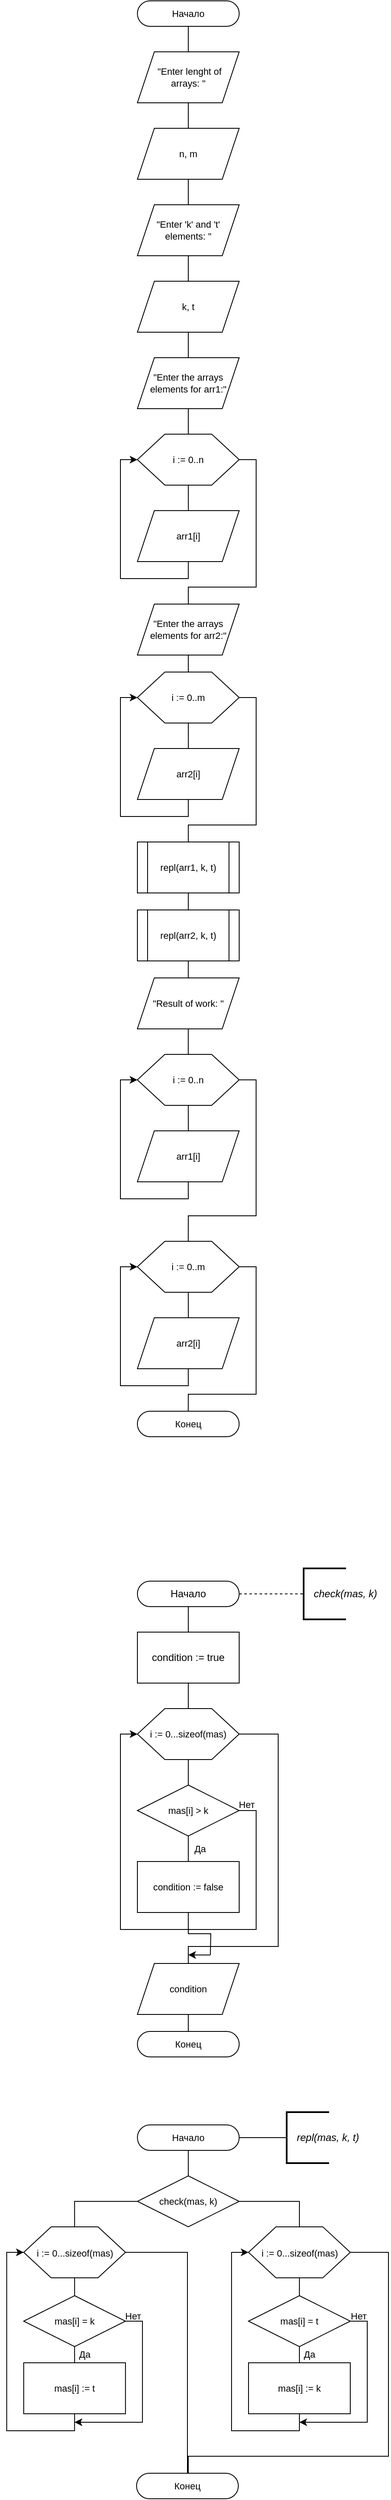 <mxfile version="21.7.5" type="device">
  <diagram name="Страница — 1" id="Ix5shtWMHeWJ00N7MdSp">
    <mxGraphModel dx="4440" dy="924" grid="1" gridSize="10" guides="1" tooltips="1" connect="1" arrows="1" fold="1" page="1" pageScale="1" pageWidth="827" pageHeight="1169" math="0" shadow="0">
      <root>
        <mxCell id="0" />
        <mxCell id="1" parent="0" />
        <mxCell id="z_stcrGyVzl1XkH-hhWS-84" style="edgeStyle=orthogonalEdgeStyle;shape=connector;rounded=0;orthogonalLoop=1;jettySize=auto;html=1;exitX=0.5;exitY=1;exitDx=0;exitDy=0;entryX=0.5;entryY=0;entryDx=0;entryDy=0;labelBackgroundColor=default;strokeColor=default;fontFamily=Helvetica;fontSize=11;fontColor=default;endArrow=none;endFill=0;" parent="1" source="z_stcrGyVzl1XkH-hhWS-82" target="z_stcrGyVzl1XkH-hhWS-83" edge="1">
          <mxGeometry relative="1" as="geometry" />
        </mxCell>
        <mxCell id="z_stcrGyVzl1XkH-hhWS-82" value="Начало" style="rounded=1;whiteSpace=wrap;html=1;arcSize=50;fontFamily=Helvetica;fontSize=11;fontColor=default;" parent="1" vertex="1">
          <mxGeometry x="354" y="1330" width="120" height="30" as="geometry" />
        </mxCell>
        <mxCell id="z_stcrGyVzl1XkH-hhWS-86" style="edgeStyle=orthogonalEdgeStyle;shape=connector;rounded=0;orthogonalLoop=1;jettySize=auto;html=1;exitX=0.5;exitY=1;exitDx=0;exitDy=0;entryX=0.5;entryY=0;entryDx=0;entryDy=0;labelBackgroundColor=default;strokeColor=default;fontFamily=Helvetica;fontSize=11;fontColor=default;endArrow=none;endFill=0;" parent="1" source="z_stcrGyVzl1XkH-hhWS-83" target="z_stcrGyVzl1XkH-hhWS-85" edge="1">
          <mxGeometry relative="1" as="geometry" />
        </mxCell>
        <mxCell id="z_stcrGyVzl1XkH-hhWS-83" value="&quot;Enter lenght of arrays: &quot;&amp;nbsp;" style="shape=parallelogram;perimeter=parallelogramPerimeter;whiteSpace=wrap;html=1;fixedSize=1;fontFamily=Helvetica;fontSize=11;fontColor=default;spacingLeft=15;spacingRight=12;" parent="1" vertex="1">
          <mxGeometry x="354" y="1390" width="120" height="60" as="geometry" />
        </mxCell>
        <mxCell id="z_stcrGyVzl1XkH-hhWS-88" style="edgeStyle=orthogonalEdgeStyle;shape=connector;rounded=0;orthogonalLoop=1;jettySize=auto;html=1;exitX=0.5;exitY=1;exitDx=0;exitDy=0;entryX=0.5;entryY=0;entryDx=0;entryDy=0;labelBackgroundColor=default;strokeColor=default;fontFamily=Helvetica;fontSize=11;fontColor=default;endArrow=none;endFill=0;" parent="1" source="z_stcrGyVzl1XkH-hhWS-85" target="z_stcrGyVzl1XkH-hhWS-87" edge="1">
          <mxGeometry relative="1" as="geometry" />
        </mxCell>
        <mxCell id="z_stcrGyVzl1XkH-hhWS-85" value="n, m" style="shape=parallelogram;perimeter=parallelogramPerimeter;whiteSpace=wrap;html=1;fixedSize=1;fontFamily=Helvetica;fontSize=11;fontColor=default;" parent="1" vertex="1">
          <mxGeometry x="354" y="1480" width="120" height="60" as="geometry" />
        </mxCell>
        <mxCell id="z_stcrGyVzl1XkH-hhWS-90" style="edgeStyle=orthogonalEdgeStyle;shape=connector;rounded=0;orthogonalLoop=1;jettySize=auto;html=1;exitX=0.5;exitY=1;exitDx=0;exitDy=0;entryX=0.5;entryY=0;entryDx=0;entryDy=0;labelBackgroundColor=default;strokeColor=default;fontFamily=Helvetica;fontSize=11;fontColor=default;endArrow=none;endFill=0;" parent="1" source="z_stcrGyVzl1XkH-hhWS-87" target="z_stcrGyVzl1XkH-hhWS-89" edge="1">
          <mxGeometry relative="1" as="geometry" />
        </mxCell>
        <mxCell id="z_stcrGyVzl1XkH-hhWS-87" value="&quot;Enter &#39;k&#39; and &#39;t&#39; elements: &quot;" style="shape=parallelogram;perimeter=parallelogramPerimeter;whiteSpace=wrap;html=1;fixedSize=1;fontFamily=Helvetica;fontSize=11;fontColor=default;" parent="1" vertex="1">
          <mxGeometry x="354" y="1570" width="120" height="60" as="geometry" />
        </mxCell>
        <mxCell id="z_stcrGyVzl1XkH-hhWS-92" style="edgeStyle=orthogonalEdgeStyle;shape=connector;rounded=0;orthogonalLoop=1;jettySize=auto;html=1;exitX=0.5;exitY=1;exitDx=0;exitDy=0;entryX=0.5;entryY=0;entryDx=0;entryDy=0;labelBackgroundColor=default;strokeColor=default;fontFamily=Helvetica;fontSize=11;fontColor=default;endArrow=none;endFill=0;" parent="1" source="z_stcrGyVzl1XkH-hhWS-89" target="z_stcrGyVzl1XkH-hhWS-91" edge="1">
          <mxGeometry relative="1" as="geometry" />
        </mxCell>
        <mxCell id="z_stcrGyVzl1XkH-hhWS-89" value="k, t" style="shape=parallelogram;perimeter=parallelogramPerimeter;whiteSpace=wrap;html=1;fixedSize=1;fontFamily=Helvetica;fontSize=11;fontColor=default;" parent="1" vertex="1">
          <mxGeometry x="354" y="1660" width="120" height="60" as="geometry" />
        </mxCell>
        <mxCell id="z_stcrGyVzl1XkH-hhWS-97" style="edgeStyle=orthogonalEdgeStyle;shape=connector;rounded=0;orthogonalLoop=1;jettySize=auto;html=1;exitX=0.5;exitY=1;exitDx=0;exitDy=0;entryX=0.5;entryY=0;entryDx=0;entryDy=0;labelBackgroundColor=default;strokeColor=default;fontFamily=Helvetica;fontSize=11;fontColor=default;endArrow=none;endFill=0;" parent="1" source="z_stcrGyVzl1XkH-hhWS-91" target="z_stcrGyVzl1XkH-hhWS-95" edge="1">
          <mxGeometry relative="1" as="geometry" />
        </mxCell>
        <mxCell id="z_stcrGyVzl1XkH-hhWS-91" value="&quot;Enter the arrays elements for arr1:&quot;" style="shape=parallelogram;perimeter=parallelogramPerimeter;whiteSpace=wrap;html=1;fixedSize=1;fontFamily=Helvetica;fontSize=11;fontColor=default;" parent="1" vertex="1">
          <mxGeometry x="354" y="1750" width="120" height="60" as="geometry" />
        </mxCell>
        <mxCell id="z_stcrGyVzl1XkH-hhWS-98" style="edgeStyle=orthogonalEdgeStyle;shape=connector;rounded=0;orthogonalLoop=1;jettySize=auto;html=1;exitX=0.5;exitY=1;exitDx=0;exitDy=0;labelBackgroundColor=default;strokeColor=default;fontFamily=Helvetica;fontSize=11;fontColor=default;endArrow=none;endFill=0;" parent="1" source="z_stcrGyVzl1XkH-hhWS-95" edge="1">
          <mxGeometry relative="1" as="geometry">
            <mxPoint x="414.095" y="1930" as="targetPoint" />
          </mxGeometry>
        </mxCell>
        <mxCell id="z_stcrGyVzl1XkH-hhWS-102" style="edgeStyle=orthogonalEdgeStyle;shape=connector;rounded=0;orthogonalLoop=1;jettySize=auto;html=1;exitX=1;exitY=0.5;exitDx=0;exitDy=0;entryX=0.5;entryY=0;entryDx=0;entryDy=0;labelBackgroundColor=default;strokeColor=default;fontFamily=Helvetica;fontSize=11;fontColor=default;endArrow=none;endFill=0;" parent="1" source="z_stcrGyVzl1XkH-hhWS-95" target="z_stcrGyVzl1XkH-hhWS-101" edge="1">
          <mxGeometry relative="1" as="geometry">
            <Array as="points">
              <mxPoint x="494" y="1870" />
              <mxPoint x="494" y="2020" />
              <mxPoint x="414" y="2020" />
            </Array>
          </mxGeometry>
        </mxCell>
        <mxCell id="z_stcrGyVzl1XkH-hhWS-95" value="" style="verticalLabelPosition=bottom;verticalAlign=top;html=1;shape=hexagon;perimeter=hexagonPerimeter2;arcSize=6;size=0.27;fontFamily=Helvetica;fontSize=11;fontColor=default;" parent="1" vertex="1">
          <mxGeometry x="354" y="1840" width="120" height="60" as="geometry" />
        </mxCell>
        <mxCell id="z_stcrGyVzl1XkH-hhWS-96" value="i := 0..n" style="text;html=1;strokeColor=none;fillColor=none;align=center;verticalAlign=middle;whiteSpace=wrap;rounded=0;fontSize=11;fontFamily=Helvetica;fontColor=default;" parent="1" vertex="1">
          <mxGeometry x="384" y="1855" width="60" height="30" as="geometry" />
        </mxCell>
        <mxCell id="z_stcrGyVzl1XkH-hhWS-100" style="edgeStyle=orthogonalEdgeStyle;shape=connector;rounded=0;orthogonalLoop=1;jettySize=auto;html=1;exitX=0.5;exitY=1;exitDx=0;exitDy=0;entryX=0;entryY=0.5;entryDx=0;entryDy=0;labelBackgroundColor=default;strokeColor=default;fontFamily=Helvetica;fontSize=11;fontColor=default;endArrow=classic;endFill=1;" parent="1" source="z_stcrGyVzl1XkH-hhWS-99" target="z_stcrGyVzl1XkH-hhWS-95" edge="1">
          <mxGeometry relative="1" as="geometry" />
        </mxCell>
        <mxCell id="z_stcrGyVzl1XkH-hhWS-99" value="arr1[i]" style="shape=parallelogram;perimeter=parallelogramPerimeter;whiteSpace=wrap;html=1;fixedSize=1;fontFamily=Helvetica;fontSize=11;fontColor=default;" parent="1" vertex="1">
          <mxGeometry x="354" y="1930" width="120" height="60" as="geometry" />
        </mxCell>
        <mxCell id="z_stcrGyVzl1XkH-hhWS-109" style="edgeStyle=orthogonalEdgeStyle;shape=connector;rounded=0;orthogonalLoop=1;jettySize=auto;html=1;exitX=0.5;exitY=1;exitDx=0;exitDy=0;entryX=0.5;entryY=0;entryDx=0;entryDy=0;labelBackgroundColor=default;strokeColor=default;fontFamily=Helvetica;fontSize=11;fontColor=default;endArrow=none;endFill=0;" parent="1" source="z_stcrGyVzl1XkH-hhWS-101" target="z_stcrGyVzl1XkH-hhWS-104" edge="1">
          <mxGeometry relative="1" as="geometry" />
        </mxCell>
        <mxCell id="z_stcrGyVzl1XkH-hhWS-101" value="&quot;Enter the arrays elements for arr2:&quot;" style="shape=parallelogram;perimeter=parallelogramPerimeter;whiteSpace=wrap;html=1;fixedSize=1;fontFamily=Helvetica;fontSize=11;fontColor=default;" parent="1" vertex="1">
          <mxGeometry x="354" y="2040" width="120" height="60" as="geometry" />
        </mxCell>
        <mxCell id="z_stcrGyVzl1XkH-hhWS-103" style="edgeStyle=orthogonalEdgeStyle;shape=connector;rounded=0;orthogonalLoop=1;jettySize=auto;html=1;exitX=0.5;exitY=1;exitDx=0;exitDy=0;labelBackgroundColor=default;strokeColor=default;fontFamily=Helvetica;fontSize=11;fontColor=default;endArrow=none;endFill=0;" parent="1" source="z_stcrGyVzl1XkH-hhWS-104" edge="1">
          <mxGeometry relative="1" as="geometry">
            <mxPoint x="414.095" y="2210" as="targetPoint" />
          </mxGeometry>
        </mxCell>
        <mxCell id="z_stcrGyVzl1XkH-hhWS-111" style="edgeStyle=orthogonalEdgeStyle;shape=connector;rounded=0;orthogonalLoop=1;jettySize=auto;html=1;exitX=1;exitY=0.5;exitDx=0;exitDy=0;entryX=0.5;entryY=0;entryDx=0;entryDy=0;labelBackgroundColor=default;strokeColor=default;fontFamily=Helvetica;fontSize=11;fontColor=default;endArrow=none;endFill=0;" parent="1" source="z_stcrGyVzl1XkH-hhWS-104" target="z_stcrGyVzl1XkH-hhWS-110" edge="1">
          <mxGeometry relative="1" as="geometry">
            <Array as="points">
              <mxPoint x="494" y="2150" />
              <mxPoint x="494" y="2300" />
              <mxPoint x="414" y="2300" />
            </Array>
          </mxGeometry>
        </mxCell>
        <mxCell id="z_stcrGyVzl1XkH-hhWS-104" value="" style="verticalLabelPosition=bottom;verticalAlign=top;html=1;shape=hexagon;perimeter=hexagonPerimeter2;arcSize=6;size=0.27;fontFamily=Helvetica;fontSize=11;fontColor=default;" parent="1" vertex="1">
          <mxGeometry x="354" y="2120" width="120" height="60" as="geometry" />
        </mxCell>
        <mxCell id="z_stcrGyVzl1XkH-hhWS-105" value="i := 0..m" style="text;html=1;strokeColor=none;fillColor=none;align=center;verticalAlign=middle;whiteSpace=wrap;rounded=0;fontSize=11;fontFamily=Helvetica;fontColor=default;" parent="1" vertex="1">
          <mxGeometry x="384" y="2135" width="60" height="30" as="geometry" />
        </mxCell>
        <mxCell id="z_stcrGyVzl1XkH-hhWS-106" style="edgeStyle=orthogonalEdgeStyle;shape=connector;rounded=0;orthogonalLoop=1;jettySize=auto;html=1;exitX=0.5;exitY=1;exitDx=0;exitDy=0;entryX=0;entryY=0.5;entryDx=0;entryDy=0;labelBackgroundColor=default;strokeColor=default;fontFamily=Helvetica;fontSize=11;fontColor=default;endArrow=classic;endFill=1;" parent="1" source="z_stcrGyVzl1XkH-hhWS-107" target="z_stcrGyVzl1XkH-hhWS-104" edge="1">
          <mxGeometry relative="1" as="geometry" />
        </mxCell>
        <mxCell id="z_stcrGyVzl1XkH-hhWS-107" value="arr2[i]" style="shape=parallelogram;perimeter=parallelogramPerimeter;whiteSpace=wrap;html=1;fixedSize=1;fontFamily=Helvetica;fontSize=11;fontColor=default;" parent="1" vertex="1">
          <mxGeometry x="354" y="2210" width="120" height="60" as="geometry" />
        </mxCell>
        <mxCell id="CgERSL1YGSRh4l4_7qoC-62" style="edgeStyle=orthogonalEdgeStyle;shape=connector;rounded=0;orthogonalLoop=1;jettySize=auto;html=1;exitX=0.5;exitY=1;exitDx=0;exitDy=0;entryX=0.5;entryY=0;entryDx=0;entryDy=0;labelBackgroundColor=default;strokeColor=default;fontFamily=Helvetica;fontSize=11;fontColor=default;endArrow=none;endFill=0;" edge="1" parent="1" source="z_stcrGyVzl1XkH-hhWS-110" target="CgERSL1YGSRh4l4_7qoC-61">
          <mxGeometry relative="1" as="geometry" />
        </mxCell>
        <mxCell id="z_stcrGyVzl1XkH-hhWS-110" value="repl(arr1, k, t)" style="shape=process;whiteSpace=wrap;html=1;backgroundOutline=1;fontFamily=Helvetica;fontSize=11;fontColor=default;" parent="1" vertex="1">
          <mxGeometry x="354" y="2320" width="120" height="60" as="geometry" />
        </mxCell>
        <mxCell id="z_stcrGyVzl1XkH-hhWS-133" style="edgeStyle=orthogonalEdgeStyle;shape=connector;rounded=0;orthogonalLoop=1;jettySize=auto;html=1;exitX=0.5;exitY=1;exitDx=0;exitDy=0;entryX=0.5;entryY=0;entryDx=0;entryDy=0;labelBackgroundColor=default;strokeColor=default;fontFamily=Helvetica;fontSize=11;fontColor=default;endArrow=none;endFill=0;" parent="1" source="z_stcrGyVzl1XkH-hhWS-112" target="z_stcrGyVzl1XkH-hhWS-129" edge="1">
          <mxGeometry relative="1" as="geometry" />
        </mxCell>
        <mxCell id="z_stcrGyVzl1XkH-hhWS-112" value="&quot;Result of work: &quot;" style="shape=parallelogram;perimeter=parallelogramPerimeter;whiteSpace=wrap;html=1;fixedSize=1;fontFamily=Helvetica;fontSize=11;fontColor=default;" parent="1" vertex="1">
          <mxGeometry x="353.96" y="2480" width="120" height="60" as="geometry" />
        </mxCell>
        <mxCell id="z_stcrGyVzl1XkH-hhWS-128" style="edgeStyle=orthogonalEdgeStyle;shape=connector;rounded=0;orthogonalLoop=1;jettySize=auto;html=1;exitX=0.5;exitY=1;exitDx=0;exitDy=0;labelBackgroundColor=default;strokeColor=default;fontFamily=Helvetica;fontSize=11;fontColor=default;endArrow=none;endFill=0;" parent="1" source="z_stcrGyVzl1XkH-hhWS-129" edge="1">
          <mxGeometry relative="1" as="geometry">
            <mxPoint x="414.055" y="2660" as="targetPoint" />
          </mxGeometry>
        </mxCell>
        <mxCell id="z_stcrGyVzl1XkH-hhWS-139" style="edgeStyle=orthogonalEdgeStyle;shape=connector;rounded=0;orthogonalLoop=1;jettySize=auto;html=1;exitX=1;exitY=0.5;exitDx=0;exitDy=0;entryX=0.5;entryY=0;entryDx=0;entryDy=0;labelBackgroundColor=default;strokeColor=default;fontFamily=Helvetica;fontSize=11;fontColor=default;endArrow=none;endFill=0;" parent="1" source="z_stcrGyVzl1XkH-hhWS-129" target="z_stcrGyVzl1XkH-hhWS-135" edge="1">
          <mxGeometry relative="1" as="geometry">
            <Array as="points">
              <mxPoint x="493.96" y="2600" />
              <mxPoint x="493.96" y="2760" />
              <mxPoint x="413.96" y="2760" />
            </Array>
          </mxGeometry>
        </mxCell>
        <mxCell id="z_stcrGyVzl1XkH-hhWS-129" value="" style="verticalLabelPosition=bottom;verticalAlign=top;html=1;shape=hexagon;perimeter=hexagonPerimeter2;arcSize=6;size=0.27;fontFamily=Helvetica;fontSize=11;fontColor=default;" parent="1" vertex="1">
          <mxGeometry x="353.96" y="2570" width="120" height="60" as="geometry" />
        </mxCell>
        <mxCell id="z_stcrGyVzl1XkH-hhWS-130" value="i := 0..n" style="text;html=1;strokeColor=none;fillColor=none;align=center;verticalAlign=middle;whiteSpace=wrap;rounded=0;fontSize=11;fontFamily=Helvetica;fontColor=default;" parent="1" vertex="1">
          <mxGeometry x="383.96" y="2585" width="60" height="30" as="geometry" />
        </mxCell>
        <mxCell id="z_stcrGyVzl1XkH-hhWS-131" style="edgeStyle=orthogonalEdgeStyle;shape=connector;rounded=0;orthogonalLoop=1;jettySize=auto;html=1;exitX=0.5;exitY=1;exitDx=0;exitDy=0;entryX=0;entryY=0.5;entryDx=0;entryDy=0;labelBackgroundColor=default;strokeColor=default;fontFamily=Helvetica;fontSize=11;fontColor=default;endArrow=classic;endFill=1;" parent="1" source="z_stcrGyVzl1XkH-hhWS-132" target="z_stcrGyVzl1XkH-hhWS-129" edge="1">
          <mxGeometry relative="1" as="geometry" />
        </mxCell>
        <mxCell id="z_stcrGyVzl1XkH-hhWS-132" value="arr1[i]" style="shape=parallelogram;perimeter=parallelogramPerimeter;whiteSpace=wrap;html=1;fixedSize=1;fontFamily=Helvetica;fontSize=11;fontColor=default;" parent="1" vertex="1">
          <mxGeometry x="353.96" y="2660" width="120" height="60" as="geometry" />
        </mxCell>
        <mxCell id="z_stcrGyVzl1XkH-hhWS-134" style="edgeStyle=orthogonalEdgeStyle;shape=connector;rounded=0;orthogonalLoop=1;jettySize=auto;html=1;exitX=0.5;exitY=1;exitDx=0;exitDy=0;labelBackgroundColor=default;strokeColor=default;fontFamily=Helvetica;fontSize=11;fontColor=default;endArrow=none;endFill=0;" parent="1" source="z_stcrGyVzl1XkH-hhWS-135" edge="1">
          <mxGeometry relative="1" as="geometry">
            <mxPoint x="414.055" y="2880" as="targetPoint" />
          </mxGeometry>
        </mxCell>
        <mxCell id="z_stcrGyVzl1XkH-hhWS-141" style="edgeStyle=orthogonalEdgeStyle;shape=connector;rounded=0;orthogonalLoop=1;jettySize=auto;html=1;exitX=1;exitY=0.5;exitDx=0;exitDy=0;entryX=0.5;entryY=0;entryDx=0;entryDy=0;labelBackgroundColor=default;strokeColor=default;fontFamily=Helvetica;fontSize=11;fontColor=default;endArrow=none;endFill=0;" parent="1" source="z_stcrGyVzl1XkH-hhWS-135" target="z_stcrGyVzl1XkH-hhWS-140" edge="1">
          <mxGeometry relative="1" as="geometry">
            <Array as="points">
              <mxPoint x="493.96" y="2820" />
              <mxPoint x="493.96" y="2970" />
              <mxPoint x="413.96" y="2970" />
            </Array>
          </mxGeometry>
        </mxCell>
        <mxCell id="z_stcrGyVzl1XkH-hhWS-135" value="" style="verticalLabelPosition=bottom;verticalAlign=top;html=1;shape=hexagon;perimeter=hexagonPerimeter2;arcSize=6;size=0.27;fontFamily=Helvetica;fontSize=11;fontColor=default;" parent="1" vertex="1">
          <mxGeometry x="353.96" y="2790" width="120" height="60" as="geometry" />
        </mxCell>
        <mxCell id="z_stcrGyVzl1XkH-hhWS-136" value="i := 0..m" style="text;html=1;strokeColor=none;fillColor=none;align=center;verticalAlign=middle;whiteSpace=wrap;rounded=0;fontSize=11;fontFamily=Helvetica;fontColor=default;" parent="1" vertex="1">
          <mxGeometry x="383.96" y="2805" width="60" height="30" as="geometry" />
        </mxCell>
        <mxCell id="z_stcrGyVzl1XkH-hhWS-137" style="edgeStyle=orthogonalEdgeStyle;shape=connector;rounded=0;orthogonalLoop=1;jettySize=auto;html=1;exitX=0.5;exitY=1;exitDx=0;exitDy=0;entryX=0;entryY=0.5;entryDx=0;entryDy=0;labelBackgroundColor=default;strokeColor=default;fontFamily=Helvetica;fontSize=11;fontColor=default;endArrow=classic;endFill=1;" parent="1" source="z_stcrGyVzl1XkH-hhWS-138" target="z_stcrGyVzl1XkH-hhWS-135" edge="1">
          <mxGeometry relative="1" as="geometry" />
        </mxCell>
        <mxCell id="z_stcrGyVzl1XkH-hhWS-138" value="arr2[i]" style="shape=parallelogram;perimeter=parallelogramPerimeter;whiteSpace=wrap;html=1;fixedSize=1;fontFamily=Helvetica;fontSize=11;fontColor=default;" parent="1" vertex="1">
          <mxGeometry x="353.96" y="2880" width="120" height="60" as="geometry" />
        </mxCell>
        <mxCell id="z_stcrGyVzl1XkH-hhWS-140" value="Конец" style="rounded=1;whiteSpace=wrap;html=1;arcSize=50;fontFamily=Helvetica;fontSize=11;fontColor=default;" parent="1" vertex="1">
          <mxGeometry x="353.96" y="2990" width="120" height="30" as="geometry" />
        </mxCell>
        <mxCell id="CgERSL1YGSRh4l4_7qoC-5" style="edgeStyle=orthogonalEdgeStyle;rounded=0;orthogonalLoop=1;jettySize=auto;html=1;exitX=1;exitY=0.5;exitDx=0;exitDy=0;entryX=0;entryY=0.5;entryDx=0;entryDy=0;entryPerimeter=0;endArrow=none;endFill=0;dashed=1;" edge="1" parent="1" source="CgERSL1YGSRh4l4_7qoC-1" target="CgERSL1YGSRh4l4_7qoC-3">
          <mxGeometry relative="1" as="geometry" />
        </mxCell>
        <mxCell id="CgERSL1YGSRh4l4_7qoC-9" style="edgeStyle=orthogonalEdgeStyle;rounded=0;orthogonalLoop=1;jettySize=auto;html=1;exitX=0.5;exitY=1;exitDx=0;exitDy=0;entryX=0.5;entryY=0;entryDx=0;entryDy=0;endArrow=none;endFill=0;" edge="1" parent="1" source="CgERSL1YGSRh4l4_7qoC-1" target="CgERSL1YGSRh4l4_7qoC-8">
          <mxGeometry relative="1" as="geometry" />
        </mxCell>
        <mxCell id="CgERSL1YGSRh4l4_7qoC-1" value="Начало" style="rounded=1;whiteSpace=wrap;html=1;arcSize=50;" vertex="1" parent="1">
          <mxGeometry x="354" y="3190" width="120" height="30" as="geometry" />
        </mxCell>
        <mxCell id="CgERSL1YGSRh4l4_7qoC-3" value="&lt;p style=&quot;text-indent: 36pt;&quot; class=&quot;MsoNormal&quot;&gt;&lt;i&gt;check(mas, k)&lt;/i&gt;&lt;/p&gt;" style="strokeWidth=2;html=1;shape=mxgraph.flowchart.annotation_1;align=left;pointerEvents=1;spacingLeft=-38;" vertex="1" parent="1">
          <mxGeometry x="550" y="3175" width="50" height="60" as="geometry" />
        </mxCell>
        <mxCell id="CgERSL1YGSRh4l4_7qoC-12" style="edgeStyle=orthogonalEdgeStyle;shape=connector;rounded=0;orthogonalLoop=1;jettySize=auto;html=1;exitX=0.5;exitY=1;exitDx=0;exitDy=0;entryX=0.5;entryY=0;entryDx=0;entryDy=0;labelBackgroundColor=default;strokeColor=default;fontFamily=Helvetica;fontSize=11;fontColor=default;endArrow=none;endFill=0;" edge="1" parent="1" source="CgERSL1YGSRh4l4_7qoC-8" target="CgERSL1YGSRh4l4_7qoC-11">
          <mxGeometry relative="1" as="geometry" />
        </mxCell>
        <mxCell id="CgERSL1YGSRh4l4_7qoC-8" value="condition := true" style="rounded=0;whiteSpace=wrap;html=1;" vertex="1" parent="1">
          <mxGeometry x="354" y="3250" width="120" height="60" as="geometry" />
        </mxCell>
        <mxCell id="CgERSL1YGSRh4l4_7qoC-15" style="edgeStyle=orthogonalEdgeStyle;shape=connector;rounded=0;orthogonalLoop=1;jettySize=auto;html=1;exitX=0.5;exitY=1;exitDx=0;exitDy=0;entryX=0.5;entryY=0;entryDx=0;entryDy=0;labelBackgroundColor=default;strokeColor=default;fontFamily=Helvetica;fontSize=11;fontColor=default;endArrow=none;endFill=0;" edge="1" parent="1" source="CgERSL1YGSRh4l4_7qoC-11" target="CgERSL1YGSRh4l4_7qoC-14">
          <mxGeometry relative="1" as="geometry" />
        </mxCell>
        <mxCell id="CgERSL1YGSRh4l4_7qoC-22" style="edgeStyle=orthogonalEdgeStyle;shape=connector;rounded=0;orthogonalLoop=1;jettySize=auto;html=1;exitX=1;exitY=0.5;exitDx=0;exitDy=0;entryX=0.5;entryY=0;entryDx=0;entryDy=0;labelBackgroundColor=default;strokeColor=default;fontFamily=Helvetica;fontSize=11;fontColor=default;endArrow=none;endFill=0;" edge="1" parent="1" source="CgERSL1YGSRh4l4_7qoC-11" target="CgERSL1YGSRh4l4_7qoC-21">
          <mxGeometry relative="1" as="geometry">
            <Array as="points">
              <mxPoint x="520" y="3370" />
              <mxPoint x="520" y="3620" />
              <mxPoint x="414" y="3620" />
            </Array>
          </mxGeometry>
        </mxCell>
        <mxCell id="CgERSL1YGSRh4l4_7qoC-11" value="" style="verticalLabelPosition=bottom;verticalAlign=top;html=1;shape=hexagon;perimeter=hexagonPerimeter2;arcSize=6;size=0.27;fontFamily=Helvetica;fontSize=11;fontColor=default;" vertex="1" parent="1">
          <mxGeometry x="354" y="3340" width="120" height="60" as="geometry" />
        </mxCell>
        <mxCell id="CgERSL1YGSRh4l4_7qoC-13" value="i := 0...sizeof(mas)" style="text;html=1;strokeColor=none;fillColor=none;align=center;verticalAlign=middle;whiteSpace=wrap;rounded=0;fontSize=11;fontFamily=Helvetica;fontColor=default;" vertex="1" parent="1">
          <mxGeometry x="366" y="3355" width="96" height="30" as="geometry" />
        </mxCell>
        <mxCell id="CgERSL1YGSRh4l4_7qoC-17" style="edgeStyle=orthogonalEdgeStyle;shape=connector;rounded=0;orthogonalLoop=1;jettySize=auto;html=1;exitX=0.5;exitY=1;exitDx=0;exitDy=0;entryX=0.5;entryY=0;entryDx=0;entryDy=0;labelBackgroundColor=default;strokeColor=default;fontFamily=Helvetica;fontSize=11;fontColor=default;endArrow=none;endFill=0;" edge="1" parent="1" source="CgERSL1YGSRh4l4_7qoC-14" target="CgERSL1YGSRh4l4_7qoC-16">
          <mxGeometry relative="1" as="geometry" />
        </mxCell>
        <mxCell id="CgERSL1YGSRh4l4_7qoC-19" style="edgeStyle=orthogonalEdgeStyle;shape=connector;rounded=0;orthogonalLoop=1;jettySize=auto;html=1;exitX=1;exitY=0.5;exitDx=0;exitDy=0;entryX=0;entryY=0.5;entryDx=0;entryDy=0;labelBackgroundColor=default;strokeColor=default;fontFamily=Helvetica;fontSize=11;fontColor=default;endArrow=classic;endFill=1;" edge="1" parent="1" source="CgERSL1YGSRh4l4_7qoC-14" target="CgERSL1YGSRh4l4_7qoC-11">
          <mxGeometry relative="1" as="geometry">
            <Array as="points">
              <mxPoint x="494" y="3460" />
              <mxPoint x="494" y="3600" />
              <mxPoint x="334" y="3600" />
              <mxPoint x="334" y="3370" />
            </Array>
          </mxGeometry>
        </mxCell>
        <mxCell id="CgERSL1YGSRh4l4_7qoC-14" value="mas[i] &amp;gt; k" style="rhombus;whiteSpace=wrap;html=1;fontFamily=Helvetica;fontSize=11;fontColor=default;" vertex="1" parent="1">
          <mxGeometry x="354" y="3430" width="120" height="60" as="geometry" />
        </mxCell>
        <mxCell id="CgERSL1YGSRh4l4_7qoC-23" style="edgeStyle=orthogonalEdgeStyle;shape=connector;rounded=0;orthogonalLoop=1;jettySize=auto;html=1;exitX=0.5;exitY=1;exitDx=0;exitDy=0;labelBackgroundColor=default;strokeColor=default;fontFamily=Helvetica;fontSize=11;fontColor=default;endArrow=none;endFill=0;" edge="1" parent="1" source="CgERSL1YGSRh4l4_7qoC-16">
          <mxGeometry relative="1" as="geometry">
            <mxPoint x="440" y="3630" as="targetPoint" />
          </mxGeometry>
        </mxCell>
        <mxCell id="CgERSL1YGSRh4l4_7qoC-16" value="condition := false" style="rounded=0;whiteSpace=wrap;html=1;fontFamily=Helvetica;fontSize=11;fontColor=default;" vertex="1" parent="1">
          <mxGeometry x="354" y="3520" width="120" height="60" as="geometry" />
        </mxCell>
        <mxCell id="CgERSL1YGSRh4l4_7qoC-18" value="Да" style="text;html=1;strokeColor=none;fillColor=none;align=center;verticalAlign=middle;whiteSpace=wrap;rounded=0;fontSize=11;fontFamily=Helvetica;fontColor=default;" vertex="1" parent="1">
          <mxGeometry x="398" y="3490" width="60" height="30" as="geometry" />
        </mxCell>
        <mxCell id="CgERSL1YGSRh4l4_7qoC-20" value="Нет" style="text;html=1;strokeColor=none;fillColor=none;align=center;verticalAlign=middle;whiteSpace=wrap;rounded=0;fontSize=11;fontFamily=Helvetica;fontColor=default;" vertex="1" parent="1">
          <mxGeometry x="453" y="3438" width="60" height="30" as="geometry" />
        </mxCell>
        <mxCell id="CgERSL1YGSRh4l4_7qoC-26" style="edgeStyle=orthogonalEdgeStyle;shape=connector;rounded=0;orthogonalLoop=1;jettySize=auto;html=1;exitX=0.5;exitY=1;exitDx=0;exitDy=0;entryX=0.5;entryY=0;entryDx=0;entryDy=0;labelBackgroundColor=default;strokeColor=default;fontFamily=Helvetica;fontSize=11;fontColor=default;endArrow=none;endFill=0;" edge="1" parent="1" source="CgERSL1YGSRh4l4_7qoC-21" target="CgERSL1YGSRh4l4_7qoC-25">
          <mxGeometry relative="1" as="geometry" />
        </mxCell>
        <mxCell id="CgERSL1YGSRh4l4_7qoC-21" value="condition" style="shape=parallelogram;perimeter=parallelogramPerimeter;whiteSpace=wrap;html=1;fixedSize=1;fontFamily=Helvetica;fontSize=11;fontColor=default;" vertex="1" parent="1">
          <mxGeometry x="354" y="3640" width="120" height="60" as="geometry" />
        </mxCell>
        <mxCell id="CgERSL1YGSRh4l4_7qoC-24" value="" style="endArrow=classic;html=1;rounded=0;labelBackgroundColor=default;strokeColor=default;fontFamily=Helvetica;fontSize=11;fontColor=default;shape=connector;" edge="1" parent="1">
          <mxGeometry width="50" height="50" relative="1" as="geometry">
            <mxPoint x="440" y="3630" as="sourcePoint" />
            <mxPoint x="414" y="3630" as="targetPoint" />
          </mxGeometry>
        </mxCell>
        <mxCell id="CgERSL1YGSRh4l4_7qoC-25" value="Конец" style="rounded=1;whiteSpace=wrap;html=1;arcSize=50;fontFamily=Helvetica;fontSize=11;fontColor=default;" vertex="1" parent="1">
          <mxGeometry x="354" y="3720" width="120" height="30" as="geometry" />
        </mxCell>
        <mxCell id="CgERSL1YGSRh4l4_7qoC-29" style="edgeStyle=orthogonalEdgeStyle;shape=connector;rounded=0;orthogonalLoop=1;jettySize=auto;html=1;exitX=1;exitY=0.5;exitDx=0;exitDy=0;entryX=0;entryY=0.5;entryDx=0;entryDy=0;entryPerimeter=0;labelBackgroundColor=default;strokeColor=default;fontFamily=Helvetica;fontSize=11;fontColor=default;endArrow=none;endFill=0;" edge="1" parent="1" source="CgERSL1YGSRh4l4_7qoC-27" target="CgERSL1YGSRh4l4_7qoC-28">
          <mxGeometry relative="1" as="geometry" />
        </mxCell>
        <mxCell id="CgERSL1YGSRh4l4_7qoC-35" style="edgeStyle=orthogonalEdgeStyle;shape=connector;rounded=0;orthogonalLoop=1;jettySize=auto;html=1;exitX=0.5;exitY=1;exitDx=0;exitDy=0;entryX=0.5;entryY=0;entryDx=0;entryDy=0;labelBackgroundColor=default;strokeColor=default;fontFamily=Helvetica;fontSize=11;fontColor=default;endArrow=none;endFill=0;" edge="1" parent="1" source="CgERSL1YGSRh4l4_7qoC-27" target="CgERSL1YGSRh4l4_7qoC-34">
          <mxGeometry relative="1" as="geometry" />
        </mxCell>
        <mxCell id="CgERSL1YGSRh4l4_7qoC-27" value="Начало" style="rounded=1;whiteSpace=wrap;html=1;arcSize=50;fontFamily=Helvetica;fontSize=11;fontColor=default;" vertex="1" parent="1">
          <mxGeometry x="354" y="3830" width="120" height="30" as="geometry" />
        </mxCell>
        <mxCell id="CgERSL1YGSRh4l4_7qoC-28" value="&lt;p style=&quot;text-indent: 36pt;&quot; class=&quot;MsoNormal&quot;&gt;&lt;i&gt;repl(mas, k, t)&lt;/i&gt;&lt;br&gt;&lt;/p&gt;" style="strokeWidth=2;html=1;shape=mxgraph.flowchart.annotation_1;align=left;pointerEvents=1;spacingLeft=-38;" vertex="1" parent="1">
          <mxGeometry x="530" y="3815" width="50" height="60" as="geometry" />
        </mxCell>
        <mxCell id="CgERSL1YGSRh4l4_7qoC-37" style="edgeStyle=orthogonalEdgeStyle;shape=connector;rounded=0;orthogonalLoop=1;jettySize=auto;html=1;exitX=1;exitY=0.5;exitDx=0;exitDy=0;entryX=0.5;entryY=0;entryDx=0;entryDy=0;labelBackgroundColor=default;strokeColor=default;fontFamily=Helvetica;fontSize=11;fontColor=default;endArrow=none;endFill=0;" edge="1" parent="1" source="CgERSL1YGSRh4l4_7qoC-34" target="CgERSL1YGSRh4l4_7qoC-36">
          <mxGeometry relative="1" as="geometry" />
        </mxCell>
        <mxCell id="CgERSL1YGSRh4l4_7qoC-39" style="edgeStyle=orthogonalEdgeStyle;shape=connector;rounded=0;orthogonalLoop=1;jettySize=auto;html=1;exitX=0;exitY=0.5;exitDx=0;exitDy=0;entryX=0.5;entryY=0;entryDx=0;entryDy=0;labelBackgroundColor=default;strokeColor=default;fontFamily=Helvetica;fontSize=11;fontColor=default;endArrow=none;endFill=0;" edge="1" parent="1" source="CgERSL1YGSRh4l4_7qoC-34" target="CgERSL1YGSRh4l4_7qoC-38">
          <mxGeometry relative="1" as="geometry" />
        </mxCell>
        <mxCell id="CgERSL1YGSRh4l4_7qoC-34" value="check(mas, k)" style="rhombus;whiteSpace=wrap;html=1;fontFamily=Helvetica;fontSize=11;fontColor=default;" vertex="1" parent="1">
          <mxGeometry x="354.0" y="3890" width="120" height="60" as="geometry" />
        </mxCell>
        <mxCell id="CgERSL1YGSRh4l4_7qoC-55" style="edgeStyle=orthogonalEdgeStyle;shape=connector;rounded=0;orthogonalLoop=1;jettySize=auto;html=1;exitX=0.5;exitY=1;exitDx=0;exitDy=0;entryX=0.5;entryY=0;entryDx=0;entryDy=0;labelBackgroundColor=default;strokeColor=default;fontFamily=Helvetica;fontSize=11;fontColor=default;endArrow=none;endFill=0;" edge="1" parent="1" source="CgERSL1YGSRh4l4_7qoC-36" target="CgERSL1YGSRh4l4_7qoC-51">
          <mxGeometry relative="1" as="geometry" />
        </mxCell>
        <mxCell id="CgERSL1YGSRh4l4_7qoC-60" style="edgeStyle=orthogonalEdgeStyle;shape=connector;rounded=0;orthogonalLoop=1;jettySize=auto;html=1;exitX=1;exitY=0.5;exitDx=0;exitDy=0;entryX=0.5;entryY=0;entryDx=0;entryDy=0;labelBackgroundColor=default;strokeColor=default;fontFamily=Helvetica;fontSize=11;fontColor=default;endArrow=none;endFill=0;" edge="1" parent="1" source="CgERSL1YGSRh4l4_7qoC-36" target="CgERSL1YGSRh4l4_7qoC-57">
          <mxGeometry relative="1" as="geometry">
            <Array as="points">
              <mxPoint x="650" y="3980" />
              <mxPoint x="650" y="4220" />
              <mxPoint x="414" y="4220" />
            </Array>
          </mxGeometry>
        </mxCell>
        <mxCell id="CgERSL1YGSRh4l4_7qoC-36" value="&lt;br&gt;i := 0...sizeof(mas)" style="verticalLabelPosition=bottom;verticalAlign=top;html=1;shape=hexagon;perimeter=hexagonPerimeter2;arcSize=6;size=0.27;fontFamily=Helvetica;fontSize=11;fontColor=default;spacingTop=-55;" vertex="1" parent="1">
          <mxGeometry x="485" y="3950" width="120" height="60" as="geometry" />
        </mxCell>
        <mxCell id="CgERSL1YGSRh4l4_7qoC-41" style="edgeStyle=orthogonalEdgeStyle;shape=connector;rounded=0;orthogonalLoop=1;jettySize=auto;html=1;exitX=0.5;exitY=1;exitDx=0;exitDy=0;entryX=0.5;entryY=0;entryDx=0;entryDy=0;labelBackgroundColor=default;strokeColor=default;fontFamily=Helvetica;fontSize=11;fontColor=default;endArrow=none;endFill=0;" edge="1" parent="1" source="CgERSL1YGSRh4l4_7qoC-38" target="CgERSL1YGSRh4l4_7qoC-40">
          <mxGeometry relative="1" as="geometry" />
        </mxCell>
        <mxCell id="CgERSL1YGSRh4l4_7qoC-58" style="edgeStyle=orthogonalEdgeStyle;shape=connector;rounded=0;orthogonalLoop=1;jettySize=auto;html=1;exitX=1;exitY=0.5;exitDx=0;exitDy=0;entryX=0.5;entryY=0;entryDx=0;entryDy=0;labelBackgroundColor=default;strokeColor=default;fontFamily=Helvetica;fontSize=11;fontColor=default;endArrow=none;endFill=0;" edge="1" parent="1" source="CgERSL1YGSRh4l4_7qoC-38" target="CgERSL1YGSRh4l4_7qoC-57">
          <mxGeometry relative="1" as="geometry" />
        </mxCell>
        <mxCell id="CgERSL1YGSRh4l4_7qoC-38" value="&lt;br&gt;i := 0...sizeof(mas)" style="verticalLabelPosition=bottom;verticalAlign=top;html=1;shape=hexagon;perimeter=hexagonPerimeter2;arcSize=6;size=0.27;fontFamily=Helvetica;fontSize=11;fontColor=default;spacingTop=-55;" vertex="1" parent="1">
          <mxGeometry x="219.94" y="3950" width="120" height="60" as="geometry" />
        </mxCell>
        <mxCell id="CgERSL1YGSRh4l4_7qoC-43" style="edgeStyle=orthogonalEdgeStyle;shape=connector;rounded=0;orthogonalLoop=1;jettySize=auto;html=1;exitX=0.5;exitY=1;exitDx=0;exitDy=0;entryX=0.5;entryY=0;entryDx=0;entryDy=0;labelBackgroundColor=default;strokeColor=default;fontFamily=Helvetica;fontSize=11;fontColor=default;endArrow=none;endFill=0;" edge="1" parent="1" source="CgERSL1YGSRh4l4_7qoC-40" target="CgERSL1YGSRh4l4_7qoC-42">
          <mxGeometry relative="1" as="geometry" />
        </mxCell>
        <mxCell id="CgERSL1YGSRh4l4_7qoC-46" style="edgeStyle=orthogonalEdgeStyle;shape=connector;rounded=0;orthogonalLoop=1;jettySize=auto;html=1;exitX=1;exitY=0.5;exitDx=0;exitDy=0;labelBackgroundColor=default;strokeColor=default;fontFamily=Helvetica;fontSize=11;fontColor=default;endArrow=classic;endFill=1;" edge="1" parent="1" source="CgERSL1YGSRh4l4_7qoC-40">
          <mxGeometry relative="1" as="geometry">
            <mxPoint x="279.94" y="4180" as="targetPoint" />
            <Array as="points">
              <mxPoint x="359.94" y="4061" />
              <mxPoint x="359.94" y="4180" />
            </Array>
          </mxGeometry>
        </mxCell>
        <mxCell id="CgERSL1YGSRh4l4_7qoC-40" value="mas[i] = k" style="rhombus;whiteSpace=wrap;html=1;fontFamily=Helvetica;fontSize=11;fontColor=default;" vertex="1" parent="1">
          <mxGeometry x="219.94" y="4031" width="120" height="60" as="geometry" />
        </mxCell>
        <mxCell id="CgERSL1YGSRh4l4_7qoC-45" style="edgeStyle=orthogonalEdgeStyle;shape=connector;rounded=0;orthogonalLoop=1;jettySize=auto;html=1;exitX=0.5;exitY=1;exitDx=0;exitDy=0;entryX=0;entryY=0.5;entryDx=0;entryDy=0;labelBackgroundColor=default;strokeColor=default;fontFamily=Helvetica;fontSize=11;fontColor=default;endArrow=classic;endFill=1;" edge="1" parent="1" source="CgERSL1YGSRh4l4_7qoC-42" target="CgERSL1YGSRh4l4_7qoC-38">
          <mxGeometry relative="1" as="geometry" />
        </mxCell>
        <mxCell id="CgERSL1YGSRh4l4_7qoC-42" value="mas[i] := t" style="rounded=0;whiteSpace=wrap;html=1;fontFamily=Helvetica;fontSize=11;fontColor=default;" vertex="1" parent="1">
          <mxGeometry x="219.94" y="4110" width="120" height="60" as="geometry" />
        </mxCell>
        <mxCell id="CgERSL1YGSRh4l4_7qoC-47" value="Нет" style="text;html=1;strokeColor=none;fillColor=none;align=center;verticalAlign=middle;whiteSpace=wrap;rounded=0;fontSize=11;fontFamily=Helvetica;fontColor=default;" vertex="1" parent="1">
          <mxGeometry x="318.94" y="4040" width="60" height="30" as="geometry" />
        </mxCell>
        <mxCell id="CgERSL1YGSRh4l4_7qoC-48" value="Да" style="text;html=1;strokeColor=none;fillColor=none;align=center;verticalAlign=middle;whiteSpace=wrap;rounded=0;fontSize=11;fontFamily=Helvetica;fontColor=default;" vertex="1" parent="1">
          <mxGeometry x="261.94" y="4085" width="60" height="30" as="geometry" />
        </mxCell>
        <mxCell id="CgERSL1YGSRh4l4_7qoC-49" style="edgeStyle=orthogonalEdgeStyle;shape=connector;rounded=0;orthogonalLoop=1;jettySize=auto;html=1;exitX=0.5;exitY=1;exitDx=0;exitDy=0;entryX=0.5;entryY=0;entryDx=0;entryDy=0;labelBackgroundColor=default;strokeColor=default;fontFamily=Helvetica;fontSize=11;fontColor=default;endArrow=none;endFill=0;" edge="1" parent="1" source="CgERSL1YGSRh4l4_7qoC-51" target="CgERSL1YGSRh4l4_7qoC-52">
          <mxGeometry relative="1" as="geometry" />
        </mxCell>
        <mxCell id="CgERSL1YGSRh4l4_7qoC-50" style="edgeStyle=orthogonalEdgeStyle;shape=connector;rounded=0;orthogonalLoop=1;jettySize=auto;html=1;exitX=1;exitY=0.5;exitDx=0;exitDy=0;labelBackgroundColor=default;strokeColor=default;fontFamily=Helvetica;fontSize=11;fontColor=default;endArrow=classic;endFill=1;" edge="1" parent="1" source="CgERSL1YGSRh4l4_7qoC-51">
          <mxGeometry relative="1" as="geometry">
            <mxPoint x="545" y="4180" as="targetPoint" />
            <Array as="points">
              <mxPoint x="625" y="4061" />
              <mxPoint x="625" y="4180" />
            </Array>
          </mxGeometry>
        </mxCell>
        <mxCell id="CgERSL1YGSRh4l4_7qoC-51" value="mas[i] = t" style="rhombus;whiteSpace=wrap;html=1;fontFamily=Helvetica;fontSize=11;fontColor=default;" vertex="1" parent="1">
          <mxGeometry x="485" y="4031" width="120" height="60" as="geometry" />
        </mxCell>
        <mxCell id="CgERSL1YGSRh4l4_7qoC-56" style="edgeStyle=orthogonalEdgeStyle;shape=connector;rounded=0;orthogonalLoop=1;jettySize=auto;html=1;exitX=0.5;exitY=1;exitDx=0;exitDy=0;entryX=0;entryY=0.5;entryDx=0;entryDy=0;labelBackgroundColor=default;strokeColor=default;fontFamily=Helvetica;fontSize=11;fontColor=default;endArrow=classic;endFill=1;" edge="1" parent="1" source="CgERSL1YGSRh4l4_7qoC-52" target="CgERSL1YGSRh4l4_7qoC-36">
          <mxGeometry relative="1" as="geometry" />
        </mxCell>
        <mxCell id="CgERSL1YGSRh4l4_7qoC-52" value="mas[i] := k" style="rounded=0;whiteSpace=wrap;html=1;fontFamily=Helvetica;fontSize=11;fontColor=default;" vertex="1" parent="1">
          <mxGeometry x="485" y="4110" width="120" height="60" as="geometry" />
        </mxCell>
        <mxCell id="CgERSL1YGSRh4l4_7qoC-53" value="Нет" style="text;html=1;strokeColor=none;fillColor=none;align=center;verticalAlign=middle;whiteSpace=wrap;rounded=0;fontSize=11;fontFamily=Helvetica;fontColor=default;" vertex="1" parent="1">
          <mxGeometry x="585" y="4040" width="60" height="30" as="geometry" />
        </mxCell>
        <mxCell id="CgERSL1YGSRh4l4_7qoC-54" value="Да" style="text;html=1;strokeColor=none;fillColor=none;align=center;verticalAlign=middle;whiteSpace=wrap;rounded=0;fontSize=11;fontFamily=Helvetica;fontColor=default;" vertex="1" parent="1">
          <mxGeometry x="527" y="4085" width="60" height="30" as="geometry" />
        </mxCell>
        <mxCell id="CgERSL1YGSRh4l4_7qoC-57" value="Конец" style="rounded=1;whiteSpace=wrap;html=1;arcSize=50;fontFamily=Helvetica;fontSize=11;fontColor=default;" vertex="1" parent="1">
          <mxGeometry x="353" y="4240" width="120" height="30" as="geometry" />
        </mxCell>
        <mxCell id="CgERSL1YGSRh4l4_7qoC-65" style="edgeStyle=orthogonalEdgeStyle;shape=connector;rounded=0;orthogonalLoop=1;jettySize=auto;html=1;exitX=0.5;exitY=1;exitDx=0;exitDy=0;entryX=0.5;entryY=0;entryDx=0;entryDy=0;labelBackgroundColor=default;strokeColor=default;fontFamily=Helvetica;fontSize=11;fontColor=default;endArrow=none;endFill=0;" edge="1" parent="1" source="CgERSL1YGSRh4l4_7qoC-61" target="z_stcrGyVzl1XkH-hhWS-112">
          <mxGeometry relative="1" as="geometry" />
        </mxCell>
        <mxCell id="CgERSL1YGSRh4l4_7qoC-61" value="repl(arr2, k, t)" style="shape=process;whiteSpace=wrap;html=1;backgroundOutline=1;fontFamily=Helvetica;fontSize=11;fontColor=default;" vertex="1" parent="1">
          <mxGeometry x="354" y="2400" width="120" height="60" as="geometry" />
        </mxCell>
      </root>
    </mxGraphModel>
  </diagram>
</mxfile>
